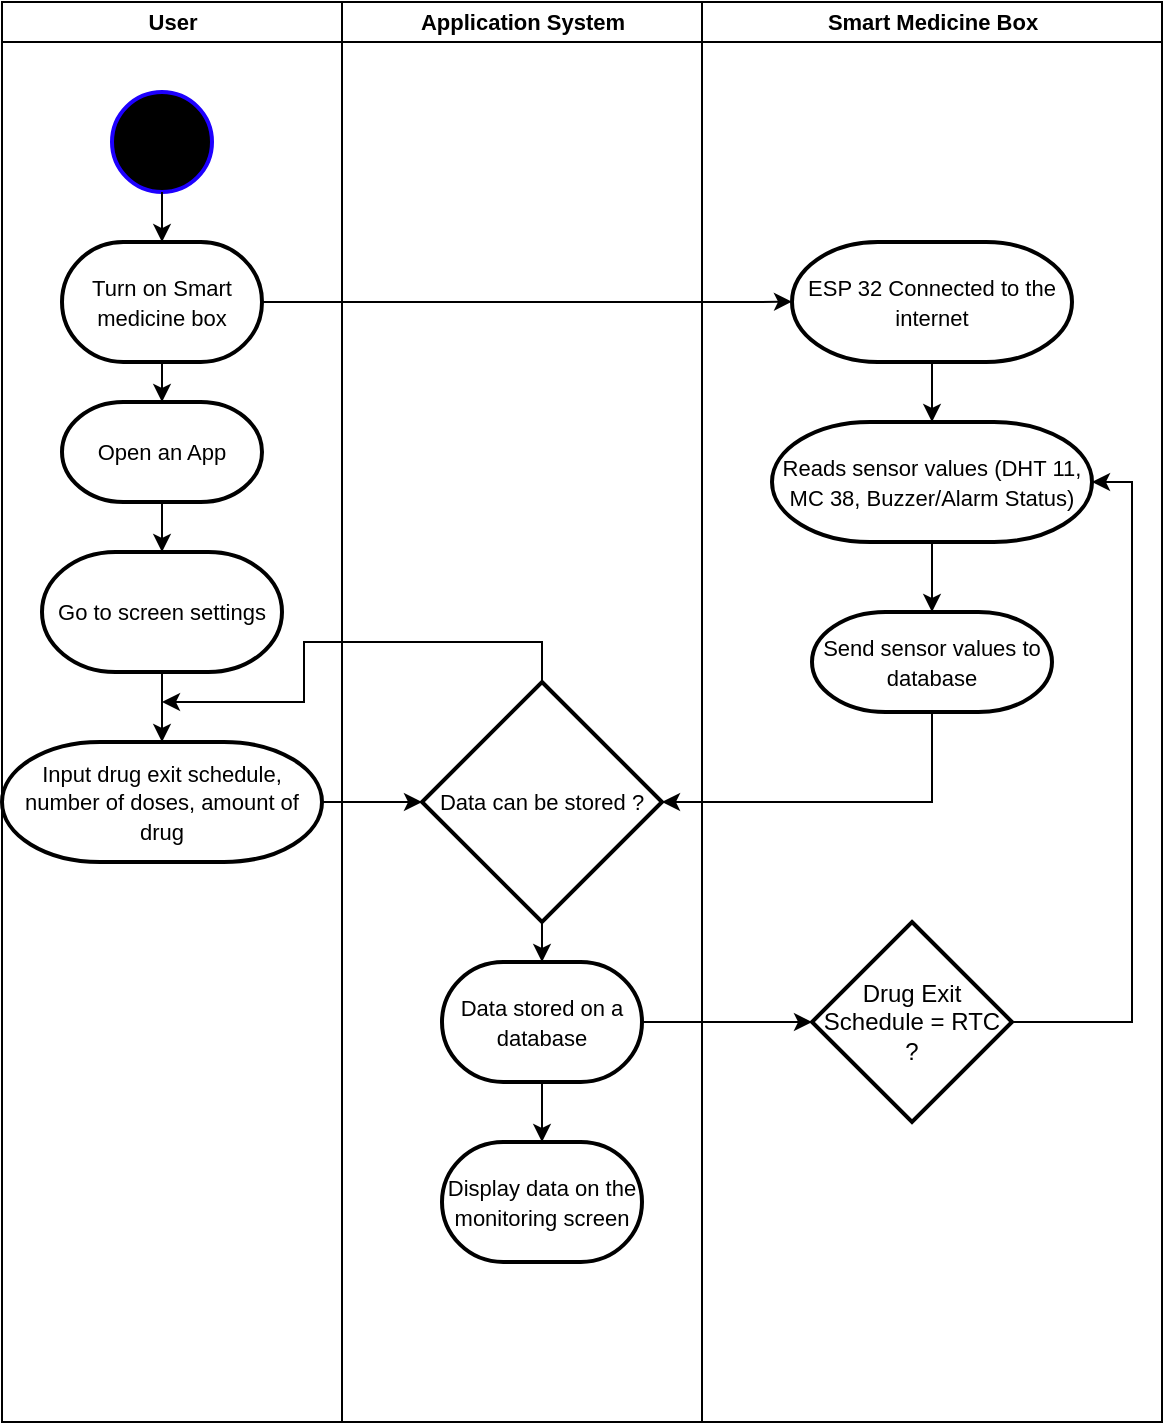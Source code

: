 <mxfile version="23.1.5" type="github">
  <diagram name="Page-1" id="74e2e168-ea6b-b213-b513-2b3c1d86103e">
    <mxGraphModel dx="2069" dy="534" grid="1" gridSize="10" guides="1" tooltips="1" connect="1" arrows="1" fold="1" page="1" pageScale="1" pageWidth="1100" pageHeight="850" background="none" math="0" shadow="0">
      <root>
        <mxCell id="0" />
        <mxCell id="1" parent="0" />
        <mxCell id="77e6c97f196da883-2" value="&lt;font style=&quot;font-size: 11px;&quot;&gt;User&lt;/font&gt;" style="swimlane;html=1;startSize=20;align=center;" parent="1" vertex="1">
          <mxGeometry x="-140" y="90" width="170" height="710" as="geometry">
            <mxRectangle y="20" width="40" height="730" as="alternateBounds" />
          </mxGeometry>
        </mxCell>
        <mxCell id="2dYA4mqOsPHXv_Ml5pBK-2" value="" style="ellipse;whiteSpace=wrap;html=1;aspect=fixed;fillColor=#000000;strokeColor=#1e00ff;strokeWidth=2;" parent="77e6c97f196da883-2" vertex="1">
          <mxGeometry x="55" y="45" width="50" height="50" as="geometry" />
        </mxCell>
        <mxCell id="77e6c97f196da883-3" value="&lt;font style=&quot;font-size: 11px;&quot;&gt;Application System&lt;/font&gt;" style="swimlane;html=1;startSize=20;" parent="77e6c97f196da883-2" vertex="1">
          <mxGeometry x="170" width="180" height="710" as="geometry" />
        </mxCell>
        <mxCell id="Wwi6VHeRHih2IKkh5c98-70" style="edgeStyle=orthogonalEdgeStyle;rounded=0;orthogonalLoop=1;jettySize=auto;html=1;exitX=0.5;exitY=0;exitDx=0;exitDy=0;exitPerimeter=0;" edge="1" parent="77e6c97f196da883-3" source="2dYA4mqOsPHXv_Ml5pBK-15">
          <mxGeometry relative="1" as="geometry">
            <mxPoint x="-90" y="350" as="targetPoint" />
            <Array as="points">
              <mxPoint x="100" y="320" />
              <mxPoint x="-19" y="320" />
              <mxPoint x="-19" y="350" />
            </Array>
          </mxGeometry>
        </mxCell>
        <mxCell id="2dYA4mqOsPHXv_Ml5pBK-15" value="&lt;font style=&quot;font-size: 11px;&quot;&gt;Data can be stored ?&lt;/font&gt;" style="strokeWidth=2;html=1;shape=mxgraph.flowchart.decision;whiteSpace=wrap;" parent="77e6c97f196da883-3" vertex="1">
          <mxGeometry x="40" y="340" width="120" height="120" as="geometry" />
        </mxCell>
        <mxCell id="2dYA4mqOsPHXv_Ml5pBK-19" value="&lt;font style=&quot;font-size: 11px;&quot;&gt;Data stored on a database&lt;/font&gt;" style="strokeWidth=2;html=1;shape=mxgraph.flowchart.terminator;whiteSpace=wrap;" parent="77e6c97f196da883-3" vertex="1">
          <mxGeometry x="50.001" y="480" width="100" height="60" as="geometry" />
        </mxCell>
        <mxCell id="2dYA4mqOsPHXv_Ml5pBK-31" value="&lt;font style=&quot;font-size: 11px;&quot;&gt;Display data on the monitoring screen&lt;/font&gt;" style="strokeWidth=2;html=1;shape=mxgraph.flowchart.terminator;whiteSpace=wrap;" parent="77e6c97f196da883-3" vertex="1">
          <mxGeometry x="50" y="570" width="100" height="60" as="geometry" />
        </mxCell>
        <mxCell id="Wwi6VHeRHih2IKkh5c98-66" style="edgeStyle=orthogonalEdgeStyle;rounded=0;orthogonalLoop=1;jettySize=auto;html=1;exitX=0.5;exitY=1;exitDx=0;exitDy=0;exitPerimeter=0;entryX=0.5;entryY=0;entryDx=0;entryDy=0;entryPerimeter=0;" edge="1" parent="77e6c97f196da883-3" source="2dYA4mqOsPHXv_Ml5pBK-15" target="2dYA4mqOsPHXv_Ml5pBK-19">
          <mxGeometry relative="1" as="geometry" />
        </mxCell>
        <mxCell id="Wwi6VHeRHih2IKkh5c98-71" style="edgeStyle=orthogonalEdgeStyle;rounded=0;orthogonalLoop=1;jettySize=auto;html=1;exitX=0.5;exitY=1;exitDx=0;exitDy=0;exitPerimeter=0;entryX=0.5;entryY=0;entryDx=0;entryDy=0;entryPerimeter=0;" edge="1" parent="77e6c97f196da883-3" source="2dYA4mqOsPHXv_Ml5pBK-19" target="2dYA4mqOsPHXv_Ml5pBK-31">
          <mxGeometry relative="1" as="geometry" />
        </mxCell>
        <mxCell id="77e6c97f196da883-4" value="&lt;font style=&quot;font-size: 11px;&quot;&gt;Smart Medicine Box&lt;/font&gt;" style="swimlane;html=1;startSize=20;" parent="77e6c97f196da883-2" vertex="1">
          <mxGeometry x="350" width="230" height="710" as="geometry" />
        </mxCell>
        <mxCell id="2dYA4mqOsPHXv_Ml5pBK-34" value="Drug Exit Schedule = RTC ?" style="strokeWidth=2;html=1;shape=mxgraph.flowchart.decision;whiteSpace=wrap;" parent="77e6c97f196da883-4" vertex="1">
          <mxGeometry x="55" y="460" width="100" height="100" as="geometry" />
        </mxCell>
        <mxCell id="Wwi6VHeRHih2IKkh5c98-34" value="&lt;font style=&quot;font-size: 11px;&quot;&gt;Send sensor values to database&lt;/font&gt;" style="strokeWidth=2;html=1;shape=mxgraph.flowchart.terminator;whiteSpace=wrap;" vertex="1" parent="77e6c97f196da883-4">
          <mxGeometry x="55" y="305" width="120" height="50" as="geometry" />
        </mxCell>
        <mxCell id="2dYA4mqOsPHXv_Ml5pBK-25" value="&lt;font style=&quot;font-size: 11px;&quot;&gt;Reads sensor values (DHT 11, MC 38, Buzzer/Alarm Status)&lt;/font&gt;" style="strokeWidth=2;html=1;shape=mxgraph.flowchart.terminator;whiteSpace=wrap;" parent="77e6c97f196da883-4" vertex="1">
          <mxGeometry x="35" y="210" width="160" height="60" as="geometry" />
        </mxCell>
        <mxCell id="Wwi6VHeRHih2IKkh5c98-37" value="&lt;font style=&quot;font-size: 11px;&quot;&gt;ESP 32 Connected to the internet&lt;/font&gt;" style="strokeWidth=2;html=1;shape=mxgraph.flowchart.terminator;whiteSpace=wrap;" vertex="1" parent="77e6c97f196da883-4">
          <mxGeometry x="45" y="120" width="140" height="60" as="geometry" />
        </mxCell>
        <mxCell id="Wwi6VHeRHih2IKkh5c98-64" style="edgeStyle=orthogonalEdgeStyle;rounded=0;orthogonalLoop=1;jettySize=auto;html=1;exitX=1;exitY=0.5;exitDx=0;exitDy=0;exitPerimeter=0;" edge="1" parent="77e6c97f196da883-4" source="2dYA4mqOsPHXv_Ml5pBK-22">
          <mxGeometry relative="1" as="geometry">
            <mxPoint x="45" y="149.85" as="targetPoint" />
            <mxPoint x="-215" y="149.853" as="sourcePoint" />
            <Array as="points">
              <mxPoint x="25" y="150" />
            </Array>
          </mxGeometry>
        </mxCell>
        <mxCell id="Wwi6VHeRHih2IKkh5c98-72" style="edgeStyle=orthogonalEdgeStyle;rounded=0;orthogonalLoop=1;jettySize=auto;html=1;exitX=0.5;exitY=1;exitDx=0;exitDy=0;exitPerimeter=0;entryX=0.5;entryY=0;entryDx=0;entryDy=0;entryPerimeter=0;" edge="1" parent="77e6c97f196da883-4" source="Wwi6VHeRHih2IKkh5c98-37" target="2dYA4mqOsPHXv_Ml5pBK-25">
          <mxGeometry relative="1" as="geometry" />
        </mxCell>
        <mxCell id="Wwi6VHeRHih2IKkh5c98-73" style="edgeStyle=orthogonalEdgeStyle;rounded=0;orthogonalLoop=1;jettySize=auto;html=1;exitX=0.5;exitY=1;exitDx=0;exitDy=0;exitPerimeter=0;entryX=0.5;entryY=0;entryDx=0;entryDy=0;entryPerimeter=0;" edge="1" parent="77e6c97f196da883-4" source="2dYA4mqOsPHXv_Ml5pBK-25" target="Wwi6VHeRHih2IKkh5c98-34">
          <mxGeometry relative="1" as="geometry" />
        </mxCell>
        <mxCell id="Wwi6VHeRHih2IKkh5c98-76" style="edgeStyle=orthogonalEdgeStyle;rounded=0;orthogonalLoop=1;jettySize=auto;html=1;exitX=1;exitY=0.5;exitDx=0;exitDy=0;exitPerimeter=0;entryX=1;entryY=0.5;entryDx=0;entryDy=0;entryPerimeter=0;" edge="1" parent="77e6c97f196da883-4" source="2dYA4mqOsPHXv_Ml5pBK-34" target="2dYA4mqOsPHXv_Ml5pBK-25">
          <mxGeometry relative="1" as="geometry" />
        </mxCell>
        <mxCell id="2dYA4mqOsPHXv_Ml5pBK-11" value="&lt;font style=&quot;font-size: 11px;&quot;&gt;Go to screen settings&lt;/font&gt;" style="strokeWidth=2;html=1;shape=mxgraph.flowchart.terminator;whiteSpace=wrap;" parent="77e6c97f196da883-2" vertex="1">
          <mxGeometry x="20" y="275" width="120" height="60" as="geometry" />
        </mxCell>
        <mxCell id="2dYA4mqOsPHXv_Ml5pBK-13" value="&lt;font style=&quot;font-size: 11px;&quot;&gt;Input drug exit schedule, number of doses, amount of drug&lt;/font&gt;" style="strokeWidth=2;html=1;shape=mxgraph.flowchart.terminator;whiteSpace=wrap;" parent="77e6c97f196da883-2" vertex="1">
          <mxGeometry y="370" width="160" height="60" as="geometry" />
        </mxCell>
        <mxCell id="2dYA4mqOsPHXv_Ml5pBK-12" style="edgeStyle=orthogonalEdgeStyle;rounded=0;orthogonalLoop=1;jettySize=auto;html=1;exitX=0.5;exitY=1;exitDx=0;exitDy=0;exitPerimeter=0;" parent="77e6c97f196da883-2" source="2dYA4mqOsPHXv_Ml5pBK-11" target="2dYA4mqOsPHXv_Ml5pBK-13" edge="1">
          <mxGeometry relative="1" as="geometry">
            <mxPoint x="80" y="357" as="targetPoint" />
          </mxGeometry>
        </mxCell>
        <mxCell id="2dYA4mqOsPHXv_Ml5pBK-9" value="&lt;font style=&quot;font-size: 11px;&quot;&gt;Open an App&lt;/font&gt;" style="strokeWidth=2;html=1;shape=mxgraph.flowchart.terminator;whiteSpace=wrap;" parent="77e6c97f196da883-2" vertex="1">
          <mxGeometry x="30" y="200" width="100" height="50" as="geometry" />
        </mxCell>
        <mxCell id="2dYA4mqOsPHXv_Ml5pBK-10" style="edgeStyle=orthogonalEdgeStyle;rounded=0;orthogonalLoop=1;jettySize=auto;html=1;exitX=0.5;exitY=1;exitDx=0;exitDy=0;exitPerimeter=0;" parent="77e6c97f196da883-2" source="2dYA4mqOsPHXv_Ml5pBK-9" target="2dYA4mqOsPHXv_Ml5pBK-11" edge="1">
          <mxGeometry relative="1" as="geometry">
            <mxPoint x="520.261" y="287" as="targetPoint" />
          </mxGeometry>
        </mxCell>
        <mxCell id="2dYA4mqOsPHXv_Ml5pBK-22" value="&lt;font style=&quot;font-size: 11px;&quot;&gt;Turn on Smart medicine box&lt;/font&gt;" style="strokeWidth=2;html=1;shape=mxgraph.flowchart.terminator;whiteSpace=wrap;" parent="77e6c97f196da883-2" vertex="1">
          <mxGeometry x="30" y="120.003" width="100" height="60" as="geometry" />
        </mxCell>
        <mxCell id="Wwi6VHeRHih2IKkh5c98-52" style="edgeStyle=orthogonalEdgeStyle;rounded=0;orthogonalLoop=1;jettySize=auto;html=1;exitX=0.5;exitY=1;exitDx=0;exitDy=0;entryX=0.5;entryY=0;entryDx=0;entryDy=0;entryPerimeter=0;" edge="1" parent="77e6c97f196da883-2" source="2dYA4mqOsPHXv_Ml5pBK-2" target="2dYA4mqOsPHXv_Ml5pBK-22">
          <mxGeometry relative="1" as="geometry" />
        </mxCell>
        <mxCell id="Wwi6VHeRHih2IKkh5c98-54" style="edgeStyle=orthogonalEdgeStyle;rounded=0;orthogonalLoop=1;jettySize=auto;html=1;exitX=0.5;exitY=1;exitDx=0;exitDy=0;exitPerimeter=0;entryX=0.5;entryY=0;entryDx=0;entryDy=0;entryPerimeter=0;" edge="1" parent="77e6c97f196da883-2" source="2dYA4mqOsPHXv_Ml5pBK-22" target="2dYA4mqOsPHXv_Ml5pBK-9">
          <mxGeometry relative="1" as="geometry" />
        </mxCell>
        <mxCell id="Wwi6VHeRHih2IKkh5c98-65" style="edgeStyle=orthogonalEdgeStyle;rounded=0;orthogonalLoop=1;jettySize=auto;html=1;exitX=1;exitY=0.5;exitDx=0;exitDy=0;exitPerimeter=0;entryX=0;entryY=0.5;entryDx=0;entryDy=0;entryPerimeter=0;" edge="1" parent="77e6c97f196da883-2" source="2dYA4mqOsPHXv_Ml5pBK-13" target="2dYA4mqOsPHXv_Ml5pBK-15">
          <mxGeometry relative="1" as="geometry" />
        </mxCell>
        <mxCell id="Wwi6VHeRHih2IKkh5c98-74" style="edgeStyle=orthogonalEdgeStyle;rounded=0;orthogonalLoop=1;jettySize=auto;html=1;exitX=0.5;exitY=1;exitDx=0;exitDy=0;exitPerimeter=0;entryX=1;entryY=0.5;entryDx=0;entryDy=0;entryPerimeter=0;" edge="1" parent="77e6c97f196da883-2" source="Wwi6VHeRHih2IKkh5c98-34" target="2dYA4mqOsPHXv_Ml5pBK-15">
          <mxGeometry relative="1" as="geometry" />
        </mxCell>
        <mxCell id="Wwi6VHeRHih2IKkh5c98-75" style="edgeStyle=orthogonalEdgeStyle;rounded=0;orthogonalLoop=1;jettySize=auto;html=1;exitX=1;exitY=0.5;exitDx=0;exitDy=0;exitPerimeter=0;entryX=0;entryY=0.5;entryDx=0;entryDy=0;entryPerimeter=0;" edge="1" parent="77e6c97f196da883-2" source="2dYA4mqOsPHXv_Ml5pBK-19" target="2dYA4mqOsPHXv_Ml5pBK-34">
          <mxGeometry relative="1" as="geometry" />
        </mxCell>
      </root>
    </mxGraphModel>
  </diagram>
</mxfile>
